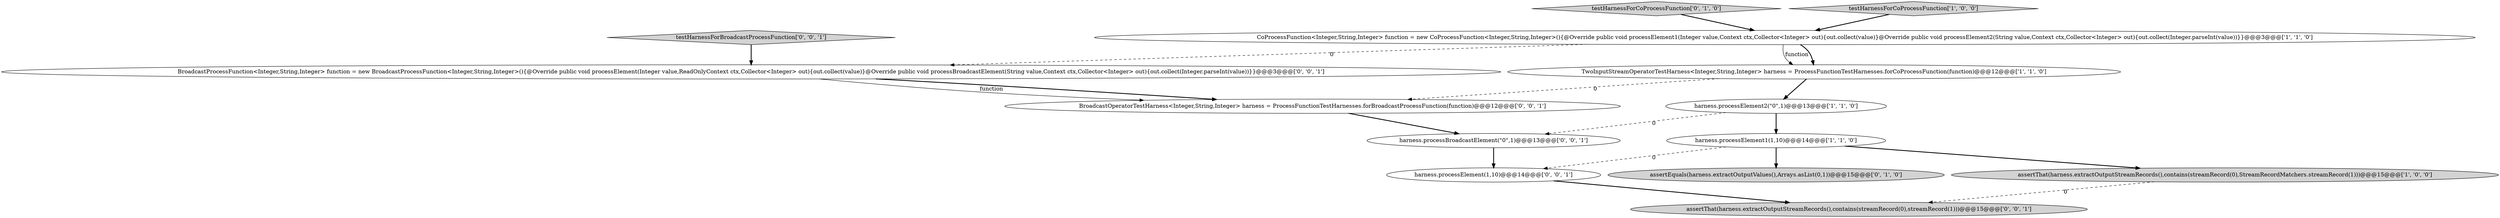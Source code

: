 digraph {
10 [style = filled, label = "testHarnessForBroadcastProcessFunction['0', '0', '1']", fillcolor = lightgray, shape = diamond image = "AAA0AAABBB3BBB"];
6 [style = filled, label = "testHarnessForCoProcessFunction['0', '1', '0']", fillcolor = lightgray, shape = diamond image = "AAA0AAABBB2BBB"];
7 [style = filled, label = "assertEquals(harness.extractOutputValues(),Arrays.asList(0,1))@@@15@@@['0', '1', '0']", fillcolor = lightgray, shape = ellipse image = "AAA0AAABBB2BBB"];
2 [style = filled, label = "testHarnessForCoProcessFunction['1', '0', '0']", fillcolor = lightgray, shape = diamond image = "AAA0AAABBB1BBB"];
9 [style = filled, label = "harness.processBroadcastElement(\"0\",1)@@@13@@@['0', '0', '1']", fillcolor = white, shape = ellipse image = "AAA0AAABBB3BBB"];
1 [style = filled, label = "harness.processElement2(\"0\",1)@@@13@@@['1', '1', '0']", fillcolor = white, shape = ellipse image = "AAA0AAABBB1BBB"];
13 [style = filled, label = "harness.processElement(1,10)@@@14@@@['0', '0', '1']", fillcolor = white, shape = ellipse image = "AAA0AAABBB3BBB"];
4 [style = filled, label = "harness.processElement1(1,10)@@@14@@@['1', '1', '0']", fillcolor = white, shape = ellipse image = "AAA0AAABBB1BBB"];
8 [style = filled, label = "BroadcastProcessFunction<Integer,String,Integer> function = new BroadcastProcessFunction<Integer,String,Integer>(){@Override public void processElement(Integer value,ReadOnlyContext ctx,Collector<Integer> out){out.collect(value)}@Override public void processBroadcastElement(String value,Context ctx,Collector<Integer> out){out.collect(Integer.parseInt(value))}}@@@3@@@['0', '0', '1']", fillcolor = white, shape = ellipse image = "AAA0AAABBB3BBB"];
0 [style = filled, label = "TwoInputStreamOperatorTestHarness<Integer,String,Integer> harness = ProcessFunctionTestHarnesses.forCoProcessFunction(function)@@@12@@@['1', '1', '0']", fillcolor = white, shape = ellipse image = "AAA0AAABBB1BBB"];
12 [style = filled, label = "assertThat(harness.extractOutputStreamRecords(),contains(streamRecord(0),streamRecord(1)))@@@15@@@['0', '0', '1']", fillcolor = lightgray, shape = ellipse image = "AAA0AAABBB3BBB"];
3 [style = filled, label = "assertThat(harness.extractOutputStreamRecords(),contains(streamRecord(0),StreamRecordMatchers.streamRecord(1)))@@@15@@@['1', '0', '0']", fillcolor = lightgray, shape = ellipse image = "AAA0AAABBB1BBB"];
11 [style = filled, label = "BroadcastOperatorTestHarness<Integer,String,Integer> harness = ProcessFunctionTestHarnesses.forBroadcastProcessFunction(function)@@@12@@@['0', '0', '1']", fillcolor = white, shape = ellipse image = "AAA0AAABBB3BBB"];
5 [style = filled, label = "CoProcessFunction<Integer,String,Integer> function = new CoProcessFunction<Integer,String,Integer>(){@Override public void processElement1(Integer value,Context ctx,Collector<Integer> out){out.collect(value)}@Override public void processElement2(String value,Context ctx,Collector<Integer> out){out.collect(Integer.parseInt(value))}}@@@3@@@['1', '1', '0']", fillcolor = white, shape = ellipse image = "AAA0AAABBB1BBB"];
5->0 [style = solid, label="function"];
5->8 [style = dashed, label="0"];
8->11 [style = solid, label="function"];
4->3 [style = bold, label=""];
6->5 [style = bold, label=""];
1->4 [style = bold, label=""];
1->9 [style = dashed, label="0"];
0->11 [style = dashed, label="0"];
13->12 [style = bold, label=""];
3->12 [style = dashed, label="0"];
10->8 [style = bold, label=""];
5->0 [style = bold, label=""];
4->13 [style = dashed, label="0"];
11->9 [style = bold, label=""];
8->11 [style = bold, label=""];
0->1 [style = bold, label=""];
4->7 [style = bold, label=""];
2->5 [style = bold, label=""];
9->13 [style = bold, label=""];
}
